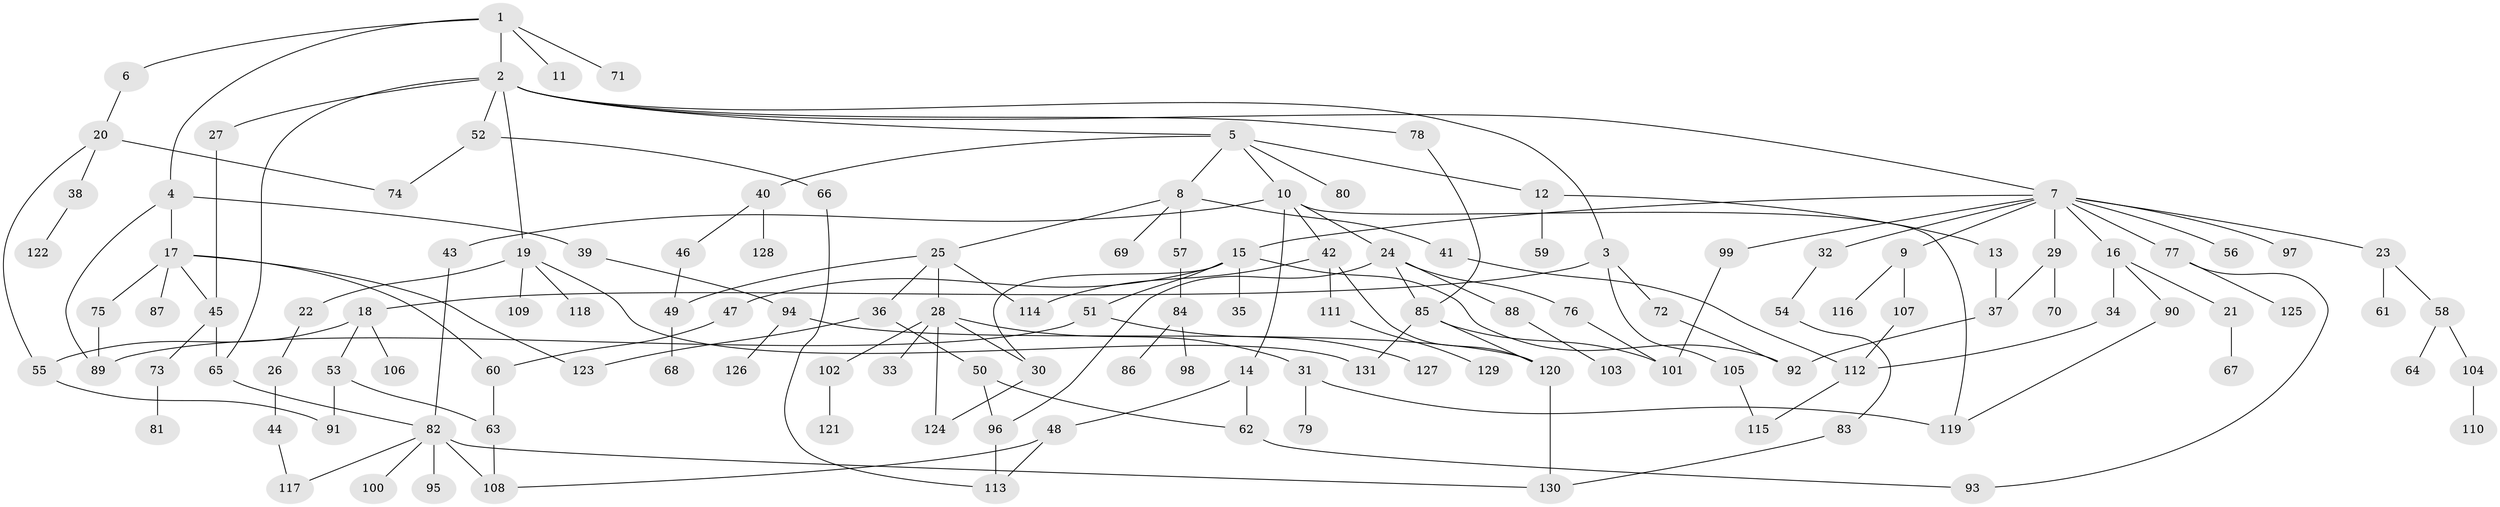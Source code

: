 // coarse degree distribution, {4: 0.12222222222222222, 10: 0.011111111111111112, 6: 0.044444444444444446, 5: 0.06666666666666667, 2: 0.23333333333333334, 11: 0.011111111111111112, 3: 0.16666666666666666, 7: 0.022222222222222223, 1: 0.3111111111111111, 8: 0.011111111111111112}
// Generated by graph-tools (version 1.1) at 2025/23/03/03/25 07:23:31]
// undirected, 131 vertices, 169 edges
graph export_dot {
graph [start="1"]
  node [color=gray90,style=filled];
  1;
  2;
  3;
  4;
  5;
  6;
  7;
  8;
  9;
  10;
  11;
  12;
  13;
  14;
  15;
  16;
  17;
  18;
  19;
  20;
  21;
  22;
  23;
  24;
  25;
  26;
  27;
  28;
  29;
  30;
  31;
  32;
  33;
  34;
  35;
  36;
  37;
  38;
  39;
  40;
  41;
  42;
  43;
  44;
  45;
  46;
  47;
  48;
  49;
  50;
  51;
  52;
  53;
  54;
  55;
  56;
  57;
  58;
  59;
  60;
  61;
  62;
  63;
  64;
  65;
  66;
  67;
  68;
  69;
  70;
  71;
  72;
  73;
  74;
  75;
  76;
  77;
  78;
  79;
  80;
  81;
  82;
  83;
  84;
  85;
  86;
  87;
  88;
  89;
  90;
  91;
  92;
  93;
  94;
  95;
  96;
  97;
  98;
  99;
  100;
  101;
  102;
  103;
  104;
  105;
  106;
  107;
  108;
  109;
  110;
  111;
  112;
  113;
  114;
  115;
  116;
  117;
  118;
  119;
  120;
  121;
  122;
  123;
  124;
  125;
  126;
  127;
  128;
  129;
  130;
  131;
  1 -- 2;
  1 -- 4;
  1 -- 6;
  1 -- 11;
  1 -- 71;
  2 -- 3;
  2 -- 5;
  2 -- 7;
  2 -- 19;
  2 -- 27;
  2 -- 52;
  2 -- 65;
  2 -- 78;
  3 -- 18;
  3 -- 72;
  3 -- 105;
  4 -- 17;
  4 -- 39;
  4 -- 89;
  5 -- 8;
  5 -- 10;
  5 -- 12;
  5 -- 40;
  5 -- 80;
  6 -- 20;
  7 -- 9;
  7 -- 15;
  7 -- 16;
  7 -- 23;
  7 -- 29;
  7 -- 32;
  7 -- 56;
  7 -- 77;
  7 -- 97;
  7 -- 99;
  8 -- 25;
  8 -- 41;
  8 -- 57;
  8 -- 69;
  9 -- 107;
  9 -- 116;
  10 -- 14;
  10 -- 24;
  10 -- 42;
  10 -- 43;
  10 -- 119;
  12 -- 13;
  12 -- 59;
  13 -- 37;
  14 -- 48;
  14 -- 62;
  15 -- 35;
  15 -- 47;
  15 -- 51;
  15 -- 92;
  15 -- 30;
  16 -- 21;
  16 -- 34;
  16 -- 90;
  17 -- 75;
  17 -- 87;
  17 -- 123;
  17 -- 45;
  17 -- 60;
  18 -- 53;
  18 -- 106;
  18 -- 55;
  19 -- 22;
  19 -- 109;
  19 -- 118;
  19 -- 131;
  20 -- 38;
  20 -- 55;
  20 -- 74;
  21 -- 67;
  22 -- 26;
  23 -- 58;
  23 -- 61;
  24 -- 76;
  24 -- 85;
  24 -- 88;
  24 -- 96;
  25 -- 28;
  25 -- 36;
  25 -- 114;
  25 -- 49;
  26 -- 44;
  27 -- 45;
  28 -- 30;
  28 -- 31;
  28 -- 33;
  28 -- 102;
  28 -- 124;
  29 -- 70;
  29 -- 37;
  30 -- 124;
  31 -- 79;
  31 -- 119;
  32 -- 54;
  34 -- 112;
  36 -- 50;
  36 -- 123;
  37 -- 92;
  38 -- 122;
  39 -- 94;
  40 -- 46;
  40 -- 128;
  41 -- 112;
  42 -- 111;
  42 -- 120;
  42 -- 114;
  43 -- 82;
  44 -- 117;
  45 -- 73;
  45 -- 65;
  46 -- 49;
  47 -- 60;
  48 -- 113;
  48 -- 108;
  49 -- 68;
  50 -- 62;
  50 -- 96;
  51 -- 89;
  51 -- 127;
  52 -- 66;
  52 -- 74;
  53 -- 63;
  53 -- 91;
  54 -- 83;
  55 -- 91;
  57 -- 84;
  58 -- 64;
  58 -- 104;
  60 -- 63;
  62 -- 93;
  63 -- 108;
  65 -- 82;
  66 -- 113;
  72 -- 92;
  73 -- 81;
  75 -- 89;
  76 -- 101;
  77 -- 125;
  77 -- 93;
  78 -- 85;
  82 -- 95;
  82 -- 100;
  82 -- 108;
  82 -- 117;
  82 -- 130;
  83 -- 130;
  84 -- 86;
  84 -- 98;
  85 -- 120;
  85 -- 101;
  85 -- 131;
  88 -- 103;
  90 -- 119;
  94 -- 120;
  94 -- 126;
  96 -- 113;
  99 -- 101;
  102 -- 121;
  104 -- 110;
  105 -- 115;
  107 -- 112;
  111 -- 129;
  112 -- 115;
  120 -- 130;
}
